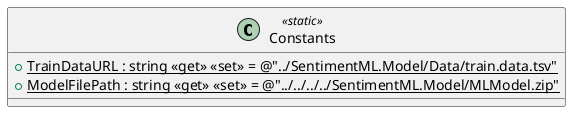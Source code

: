 @startuml
class Constants <<static>> {
    + {static} TrainDataURL : string <<get>> <<set>> = @"../SentimentML.Model/Data/train.data.tsv"
    + {static} ModelFilePath : string <<get>> <<set>> = @"../../../../SentimentML.Model/MLModel.zip"
}
@enduml
